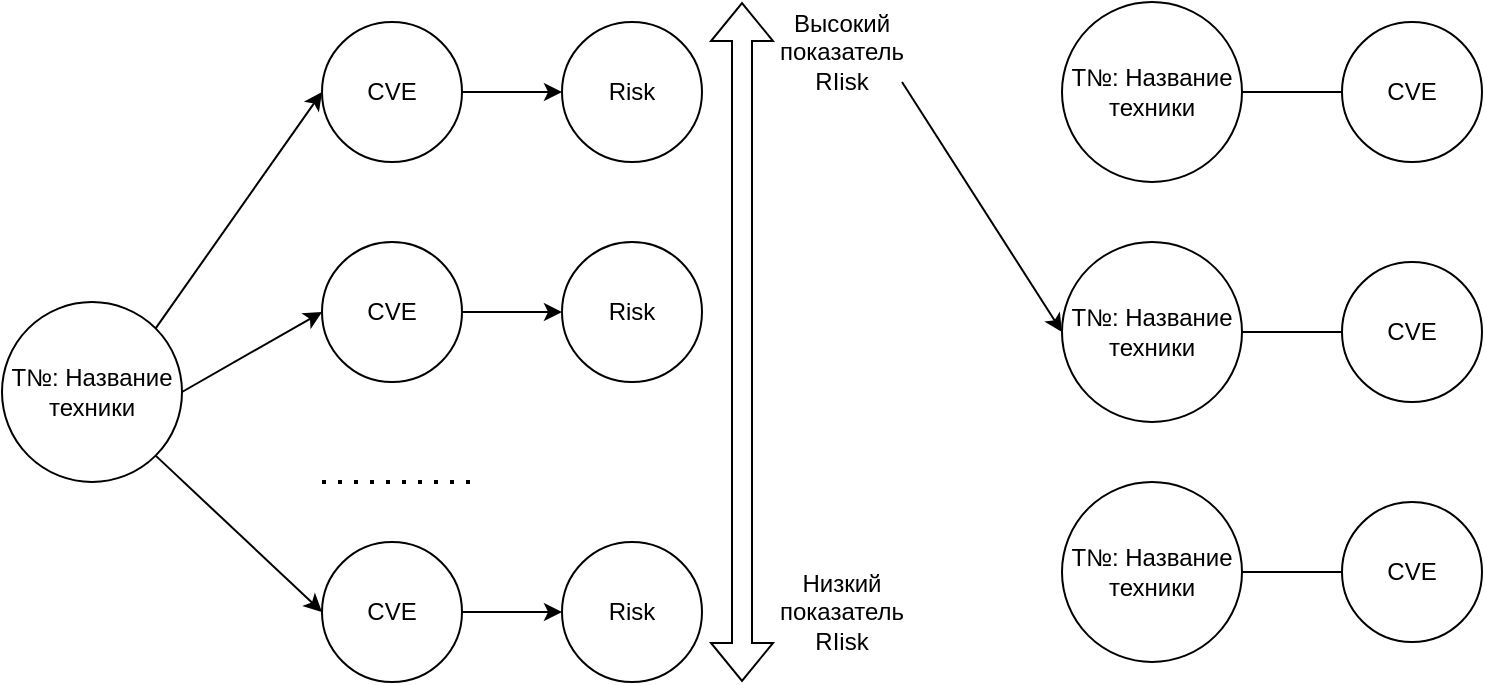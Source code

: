 <mxfile version="25.0.3">
  <diagram name="Страница — 1" id="jRhbrSzqNcZSBmussmF9">
    <mxGraphModel dx="1290" dy="567" grid="1" gridSize="10" guides="1" tooltips="1" connect="1" arrows="1" fold="1" page="1" pageScale="1" pageWidth="827" pageHeight="1169" math="0" shadow="0">
      <root>
        <mxCell id="0" />
        <mxCell id="1" parent="0" />
        <mxCell id="1pmS6R3jOPWhu0Lzdx4Y-2" value="T№: Название техники" style="ellipse;whiteSpace=wrap;html=1;aspect=fixed;" parent="1" vertex="1">
          <mxGeometry x="44" y="190" width="90" height="90" as="geometry" />
        </mxCell>
        <mxCell id="h3jj5PwnU41JKTZsolO1-3" value="" style="edgeStyle=orthogonalEdgeStyle;rounded=0;orthogonalLoop=1;jettySize=auto;html=1;" edge="1" parent="1" source="1pmS6R3jOPWhu0Lzdx4Y-3" target="h3jj5PwnU41JKTZsolO1-2">
          <mxGeometry relative="1" as="geometry" />
        </mxCell>
        <mxCell id="1pmS6R3jOPWhu0Lzdx4Y-3" value="CVE" style="ellipse;whiteSpace=wrap;html=1;aspect=fixed;" parent="1" vertex="1">
          <mxGeometry x="204" y="50" width="70" height="70" as="geometry" />
        </mxCell>
        <mxCell id="h3jj5PwnU41JKTZsolO1-5" value="" style="edgeStyle=orthogonalEdgeStyle;rounded=0;orthogonalLoop=1;jettySize=auto;html=1;" edge="1" parent="1" source="1pmS6R3jOPWhu0Lzdx4Y-5" target="h3jj5PwnU41JKTZsolO1-4">
          <mxGeometry relative="1" as="geometry" />
        </mxCell>
        <mxCell id="1pmS6R3jOPWhu0Lzdx4Y-5" value="CVE" style="ellipse;whiteSpace=wrap;html=1;aspect=fixed;" parent="1" vertex="1">
          <mxGeometry x="204" y="160" width="70" height="70" as="geometry" />
        </mxCell>
        <mxCell id="h3jj5PwnU41JKTZsolO1-7" value="" style="edgeStyle=orthogonalEdgeStyle;rounded=0;orthogonalLoop=1;jettySize=auto;html=1;" edge="1" parent="1" source="1pmS6R3jOPWhu0Lzdx4Y-6" target="h3jj5PwnU41JKTZsolO1-6">
          <mxGeometry relative="1" as="geometry" />
        </mxCell>
        <mxCell id="1pmS6R3jOPWhu0Lzdx4Y-6" value="CVE" style="ellipse;whiteSpace=wrap;html=1;aspect=fixed;" parent="1" vertex="1">
          <mxGeometry x="204" y="310" width="70" height="70" as="geometry" />
        </mxCell>
        <mxCell id="1pmS6R3jOPWhu0Lzdx4Y-9" value="" style="endArrow=classic;html=1;rounded=0;exitX=1;exitY=0;exitDx=0;exitDy=0;entryX=0;entryY=0.5;entryDx=0;entryDy=0;" parent="1" source="1pmS6R3jOPWhu0Lzdx4Y-2" target="1pmS6R3jOPWhu0Lzdx4Y-3" edge="1">
          <mxGeometry width="50" height="50" relative="1" as="geometry">
            <mxPoint x="254" y="200" as="sourcePoint" />
            <mxPoint x="304" y="150" as="targetPoint" />
          </mxGeometry>
        </mxCell>
        <mxCell id="1pmS6R3jOPWhu0Lzdx4Y-10" value="" style="endArrow=classic;html=1;rounded=0;exitX=1;exitY=0.5;exitDx=0;exitDy=0;entryX=0;entryY=0.5;entryDx=0;entryDy=0;" parent="1" source="1pmS6R3jOPWhu0Lzdx4Y-2" target="1pmS6R3jOPWhu0Lzdx4Y-5" edge="1">
          <mxGeometry width="50" height="50" relative="1" as="geometry">
            <mxPoint x="204" y="310" as="sourcePoint" />
            <mxPoint x="254" y="260" as="targetPoint" />
          </mxGeometry>
        </mxCell>
        <mxCell id="1pmS6R3jOPWhu0Lzdx4Y-11" value="" style="endArrow=classic;html=1;rounded=0;exitX=1;exitY=1;exitDx=0;exitDy=0;entryX=0;entryY=0.5;entryDx=0;entryDy=0;" parent="1" source="1pmS6R3jOPWhu0Lzdx4Y-2" target="1pmS6R3jOPWhu0Lzdx4Y-6" edge="1">
          <mxGeometry width="50" height="50" relative="1" as="geometry">
            <mxPoint x="244" y="360" as="sourcePoint" />
            <mxPoint x="294" y="310" as="targetPoint" />
          </mxGeometry>
        </mxCell>
        <mxCell id="1pmS6R3jOPWhu0Lzdx4Y-12" value="" style="endArrow=none;dashed=1;html=1;dashPattern=1 3;strokeWidth=2;rounded=0;" parent="1" edge="1">
          <mxGeometry width="50" height="50" relative="1" as="geometry">
            <mxPoint x="204" y="280" as="sourcePoint" />
            <mxPoint x="284" y="280" as="targetPoint" />
          </mxGeometry>
        </mxCell>
        <mxCell id="h3jj5PwnU41JKTZsolO1-2" value="Risk" style="ellipse;whiteSpace=wrap;html=1;aspect=fixed;" vertex="1" parent="1">
          <mxGeometry x="324" y="50" width="70" height="70" as="geometry" />
        </mxCell>
        <mxCell id="h3jj5PwnU41JKTZsolO1-4" value="Risk" style="ellipse;whiteSpace=wrap;html=1;aspect=fixed;" vertex="1" parent="1">
          <mxGeometry x="324" y="160" width="70" height="70" as="geometry" />
        </mxCell>
        <mxCell id="h3jj5PwnU41JKTZsolO1-6" value="Risk" style="ellipse;whiteSpace=wrap;html=1;aspect=fixed;" vertex="1" parent="1">
          <mxGeometry x="324" y="310" width="70" height="70" as="geometry" />
        </mxCell>
        <mxCell id="h3jj5PwnU41JKTZsolO1-9" value="" style="shape=flexArrow;endArrow=classic;startArrow=classic;html=1;rounded=0;" edge="1" parent="1">
          <mxGeometry width="100" height="100" relative="1" as="geometry">
            <mxPoint x="414" y="380" as="sourcePoint" />
            <mxPoint x="414" y="40" as="targetPoint" />
          </mxGeometry>
        </mxCell>
        <mxCell id="h3jj5PwnU41JKTZsolO1-10" value="Высокий показатель RIisk" style="text;html=1;align=center;verticalAlign=middle;whiteSpace=wrap;rounded=0;" vertex="1" parent="1">
          <mxGeometry x="434" y="50" width="60" height="30" as="geometry" />
        </mxCell>
        <mxCell id="h3jj5PwnU41JKTZsolO1-11" value="Низкий показатель RIisk" style="text;html=1;align=center;verticalAlign=middle;whiteSpace=wrap;rounded=0;" vertex="1" parent="1">
          <mxGeometry x="434" y="330" width="60" height="30" as="geometry" />
        </mxCell>
        <mxCell id="h3jj5PwnU41JKTZsolO1-18" value="" style="endArrow=classic;html=1;rounded=0;entryX=0;entryY=0.5;entryDx=0;entryDy=0;exitX=1;exitY=1;exitDx=0;exitDy=0;" edge="1" parent="1" source="h3jj5PwnU41JKTZsolO1-10" target="h3jj5PwnU41JKTZsolO1-20">
          <mxGeometry width="50" height="50" relative="1" as="geometry">
            <mxPoint x="480" y="90" as="sourcePoint" />
            <mxPoint x="574" y="200" as="targetPoint" />
          </mxGeometry>
        </mxCell>
        <mxCell id="h3jj5PwnU41JKTZsolO1-19" value="CVE" style="ellipse;whiteSpace=wrap;html=1;aspect=fixed;" vertex="1" parent="1">
          <mxGeometry x="714" y="170" width="70" height="70" as="geometry" />
        </mxCell>
        <mxCell id="h3jj5PwnU41JKTZsolO1-20" value="T№: Название техники" style="ellipse;whiteSpace=wrap;html=1;aspect=fixed;" vertex="1" parent="1">
          <mxGeometry x="574" y="160" width="90" height="90" as="geometry" />
        </mxCell>
        <mxCell id="h3jj5PwnU41JKTZsolO1-23" value="" style="endArrow=none;html=1;rounded=0;exitX=1;exitY=0.5;exitDx=0;exitDy=0;entryX=0;entryY=0.5;entryDx=0;entryDy=0;" edge="1" parent="1" source="h3jj5PwnU41JKTZsolO1-20" target="h3jj5PwnU41JKTZsolO1-19">
          <mxGeometry width="50" height="50" relative="1" as="geometry">
            <mxPoint x="624" y="340" as="sourcePoint" />
            <mxPoint x="674" y="290" as="targetPoint" />
          </mxGeometry>
        </mxCell>
        <mxCell id="h3jj5PwnU41JKTZsolO1-26" value="CVE" style="ellipse;whiteSpace=wrap;html=1;aspect=fixed;" vertex="1" parent="1">
          <mxGeometry x="714" y="50" width="70" height="70" as="geometry" />
        </mxCell>
        <mxCell id="h3jj5PwnU41JKTZsolO1-27" value="T№: Название техники" style="ellipse;whiteSpace=wrap;html=1;aspect=fixed;" vertex="1" parent="1">
          <mxGeometry x="574" y="40" width="90" height="90" as="geometry" />
        </mxCell>
        <mxCell id="h3jj5PwnU41JKTZsolO1-28" value="" style="endArrow=none;html=1;rounded=0;exitX=1;exitY=0.5;exitDx=0;exitDy=0;entryX=0;entryY=0.5;entryDx=0;entryDy=0;" edge="1" parent="1" source="h3jj5PwnU41JKTZsolO1-27" target="h3jj5PwnU41JKTZsolO1-26">
          <mxGeometry width="50" height="50" relative="1" as="geometry">
            <mxPoint x="624" y="220" as="sourcePoint" />
            <mxPoint x="674" y="170" as="targetPoint" />
          </mxGeometry>
        </mxCell>
        <mxCell id="h3jj5PwnU41JKTZsolO1-29" value="CVE" style="ellipse;whiteSpace=wrap;html=1;aspect=fixed;" vertex="1" parent="1">
          <mxGeometry x="714" y="290" width="70" height="70" as="geometry" />
        </mxCell>
        <mxCell id="h3jj5PwnU41JKTZsolO1-30" value="T№: Название техники" style="ellipse;whiteSpace=wrap;html=1;aspect=fixed;" vertex="1" parent="1">
          <mxGeometry x="574" y="280" width="90" height="90" as="geometry" />
        </mxCell>
        <mxCell id="h3jj5PwnU41JKTZsolO1-31" value="" style="endArrow=none;html=1;rounded=0;exitX=1;exitY=0.5;exitDx=0;exitDy=0;entryX=0;entryY=0.5;entryDx=0;entryDy=0;" edge="1" parent="1" source="h3jj5PwnU41JKTZsolO1-30" target="h3jj5PwnU41JKTZsolO1-29">
          <mxGeometry width="50" height="50" relative="1" as="geometry">
            <mxPoint x="624" y="460" as="sourcePoint" />
            <mxPoint x="674" y="410" as="targetPoint" />
          </mxGeometry>
        </mxCell>
      </root>
    </mxGraphModel>
  </diagram>
</mxfile>
